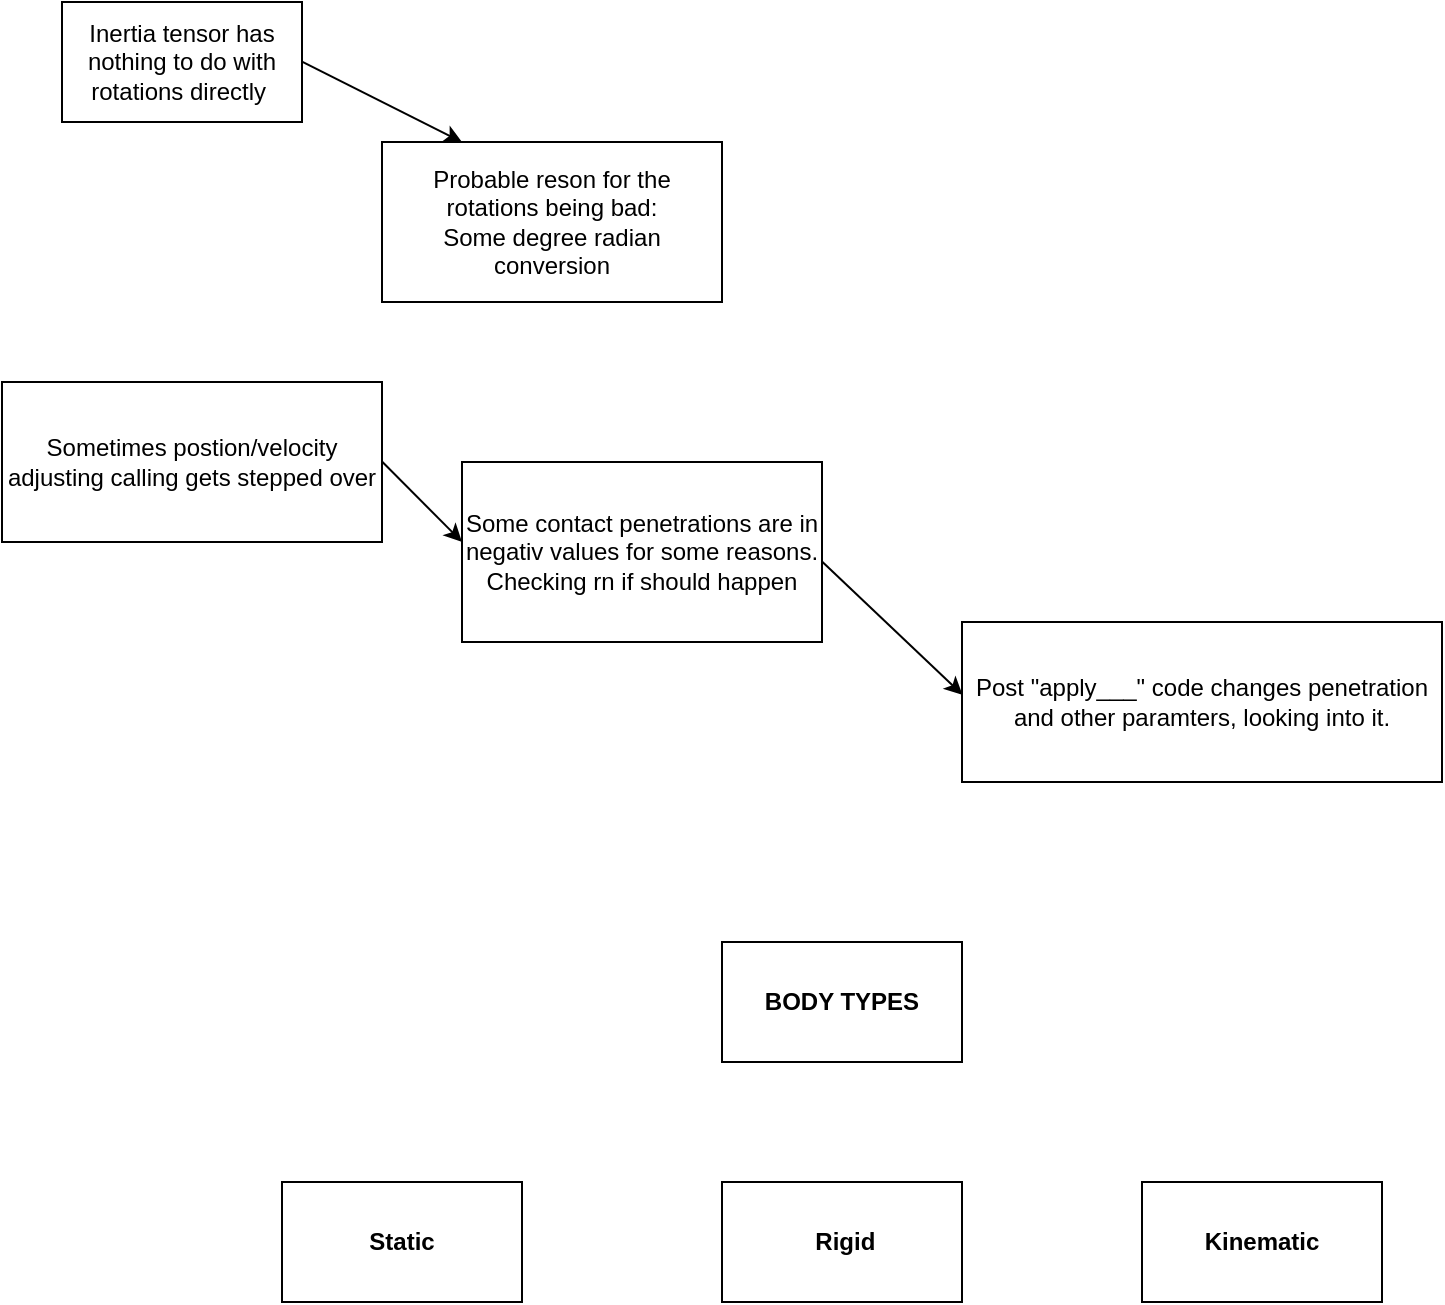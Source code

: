 <mxfile>
    <diagram id="Kq6f-uRm5AyNIr2x7-GF" name="Page-1">
        <mxGraphModel dx="700" dy="407" grid="1" gridSize="10" guides="1" tooltips="1" connect="1" arrows="1" fold="1" page="1" pageScale="1" pageWidth="850" pageHeight="1100" math="1" shadow="0">
            <root>
                <mxCell id="0"/>
                <mxCell id="1" parent="0"/>
                <mxCell id="3" value="Inertia tensor has nothing to do with rotations directly&amp;nbsp;" style="whiteSpace=wrap;html=1;" parent="1" vertex="1">
                    <mxGeometry x="70" y="110" width="120" height="60" as="geometry"/>
                </mxCell>
                <mxCell id="5" value="" style="edgeStyle=none;orthogonalLoop=1;jettySize=auto;html=1;" parent="1" edge="1">
                    <mxGeometry width="80" relative="1" as="geometry">
                        <mxPoint x="190" y="139.8" as="sourcePoint"/>
                        <mxPoint x="270" y="180" as="targetPoint"/>
                        <Array as="points"/>
                    </mxGeometry>
                </mxCell>
                <mxCell id="7" value="Probable reson for the rotations being bad:&lt;br&gt;Some degree radian conversion" style="whiteSpace=wrap;html=1;" parent="1" vertex="1">
                    <mxGeometry x="230" y="180" width="170" height="80" as="geometry"/>
                </mxCell>
                <mxCell id="8" value="Sometimes postion/velocity adjusting calling gets stepped over" style="whiteSpace=wrap;html=1;" parent="1" vertex="1">
                    <mxGeometry x="40" y="300" width="190" height="80" as="geometry"/>
                </mxCell>
                <mxCell id="9" value="Some contact penetrations are in negativ values for some reasons. Checking rn if should happen" style="whiteSpace=wrap;html=1;" parent="1" vertex="1">
                    <mxGeometry x="270" y="340" width="180" height="90" as="geometry"/>
                </mxCell>
                <mxCell id="11" value="" style="edgeStyle=none;orthogonalLoop=1;jettySize=auto;html=1;entryX=0;entryY=0.444;entryDx=0;entryDy=0;entryPerimeter=0;" parent="1" target="9" edge="1">
                    <mxGeometry width="80" relative="1" as="geometry">
                        <mxPoint x="230" y="339.76" as="sourcePoint"/>
                        <mxPoint x="310" y="339.76" as="targetPoint"/>
                        <Array as="points"/>
                    </mxGeometry>
                </mxCell>
                <mxCell id="12" value="Post &quot;apply___&quot; code changes penetration and other paramters, looking into it." style="whiteSpace=wrap;html=1;" parent="1" vertex="1">
                    <mxGeometry x="520" y="420" width="240" height="80" as="geometry"/>
                </mxCell>
                <mxCell id="16" value="" style="edgeStyle=none;orthogonalLoop=1;jettySize=auto;html=1;entryX=0.001;entryY=0.455;entryDx=0;entryDy=0;entryPerimeter=0;" parent="1" target="12" edge="1">
                    <mxGeometry width="80" relative="1" as="geometry">
                        <mxPoint x="450" y="389.8" as="sourcePoint"/>
                        <mxPoint x="490" y="430.0" as="targetPoint"/>
                        <Array as="points"/>
                    </mxGeometry>
                </mxCell>
                <mxCell id="17" value="&lt;b&gt;BODY TYPES&lt;/b&gt;" style="whiteSpace=wrap;html=1;" vertex="1" parent="1">
                    <mxGeometry x="400" y="580" width="120" height="60" as="geometry"/>
                </mxCell>
                <mxCell id="18" value="&lt;b&gt;&lt;span style=&quot;white-space: pre;&quot;&gt;&#9;&lt;/span&gt;Rigid&lt;span style=&quot;white-space: pre;&quot;&gt;&#9;&lt;/span&gt;&lt;/b&gt;" style="whiteSpace=wrap;html=1;" vertex="1" parent="1">
                    <mxGeometry x="400" y="700" width="120" height="60" as="geometry"/>
                </mxCell>
                <mxCell id="19" value="Kinematic" style="whiteSpace=wrap;html=1;fontStyle=1" vertex="1" parent="1">
                    <mxGeometry x="610" y="700" width="120" height="60" as="geometry"/>
                </mxCell>
                <mxCell id="20" value="&lt;b&gt;Static&lt;/b&gt;" style="whiteSpace=wrap;html=1;" vertex="1" parent="1">
                    <mxGeometry x="180" y="700" width="120" height="60" as="geometry"/>
                </mxCell>
            </root>
        </mxGraphModel>
    </diagram>
</mxfile>